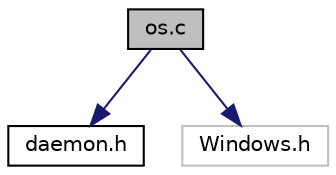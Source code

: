 digraph "os.c"
{
  edge [fontname="Helvetica",fontsize="10",labelfontname="Helvetica",labelfontsize="10"];
  node [fontname="Helvetica",fontsize="10",shape=record];
  Node0 [label="os.c",height=0.2,width=0.4,color="black", fillcolor="grey75", style="filled", fontcolor="black"];
  Node0 -> Node1 [color="midnightblue",fontsize="10",style="solid",fontname="Helvetica"];
  Node1 [label="daemon.h",height=0.2,width=0.4,color="black", fillcolor="white", style="filled",URL="$daemon_8h.html"];
  Node0 -> Node2 [color="midnightblue",fontsize="10",style="solid",fontname="Helvetica"];
  Node2 [label="Windows.h",height=0.2,width=0.4,color="grey75", fillcolor="white", style="filled"];
}

